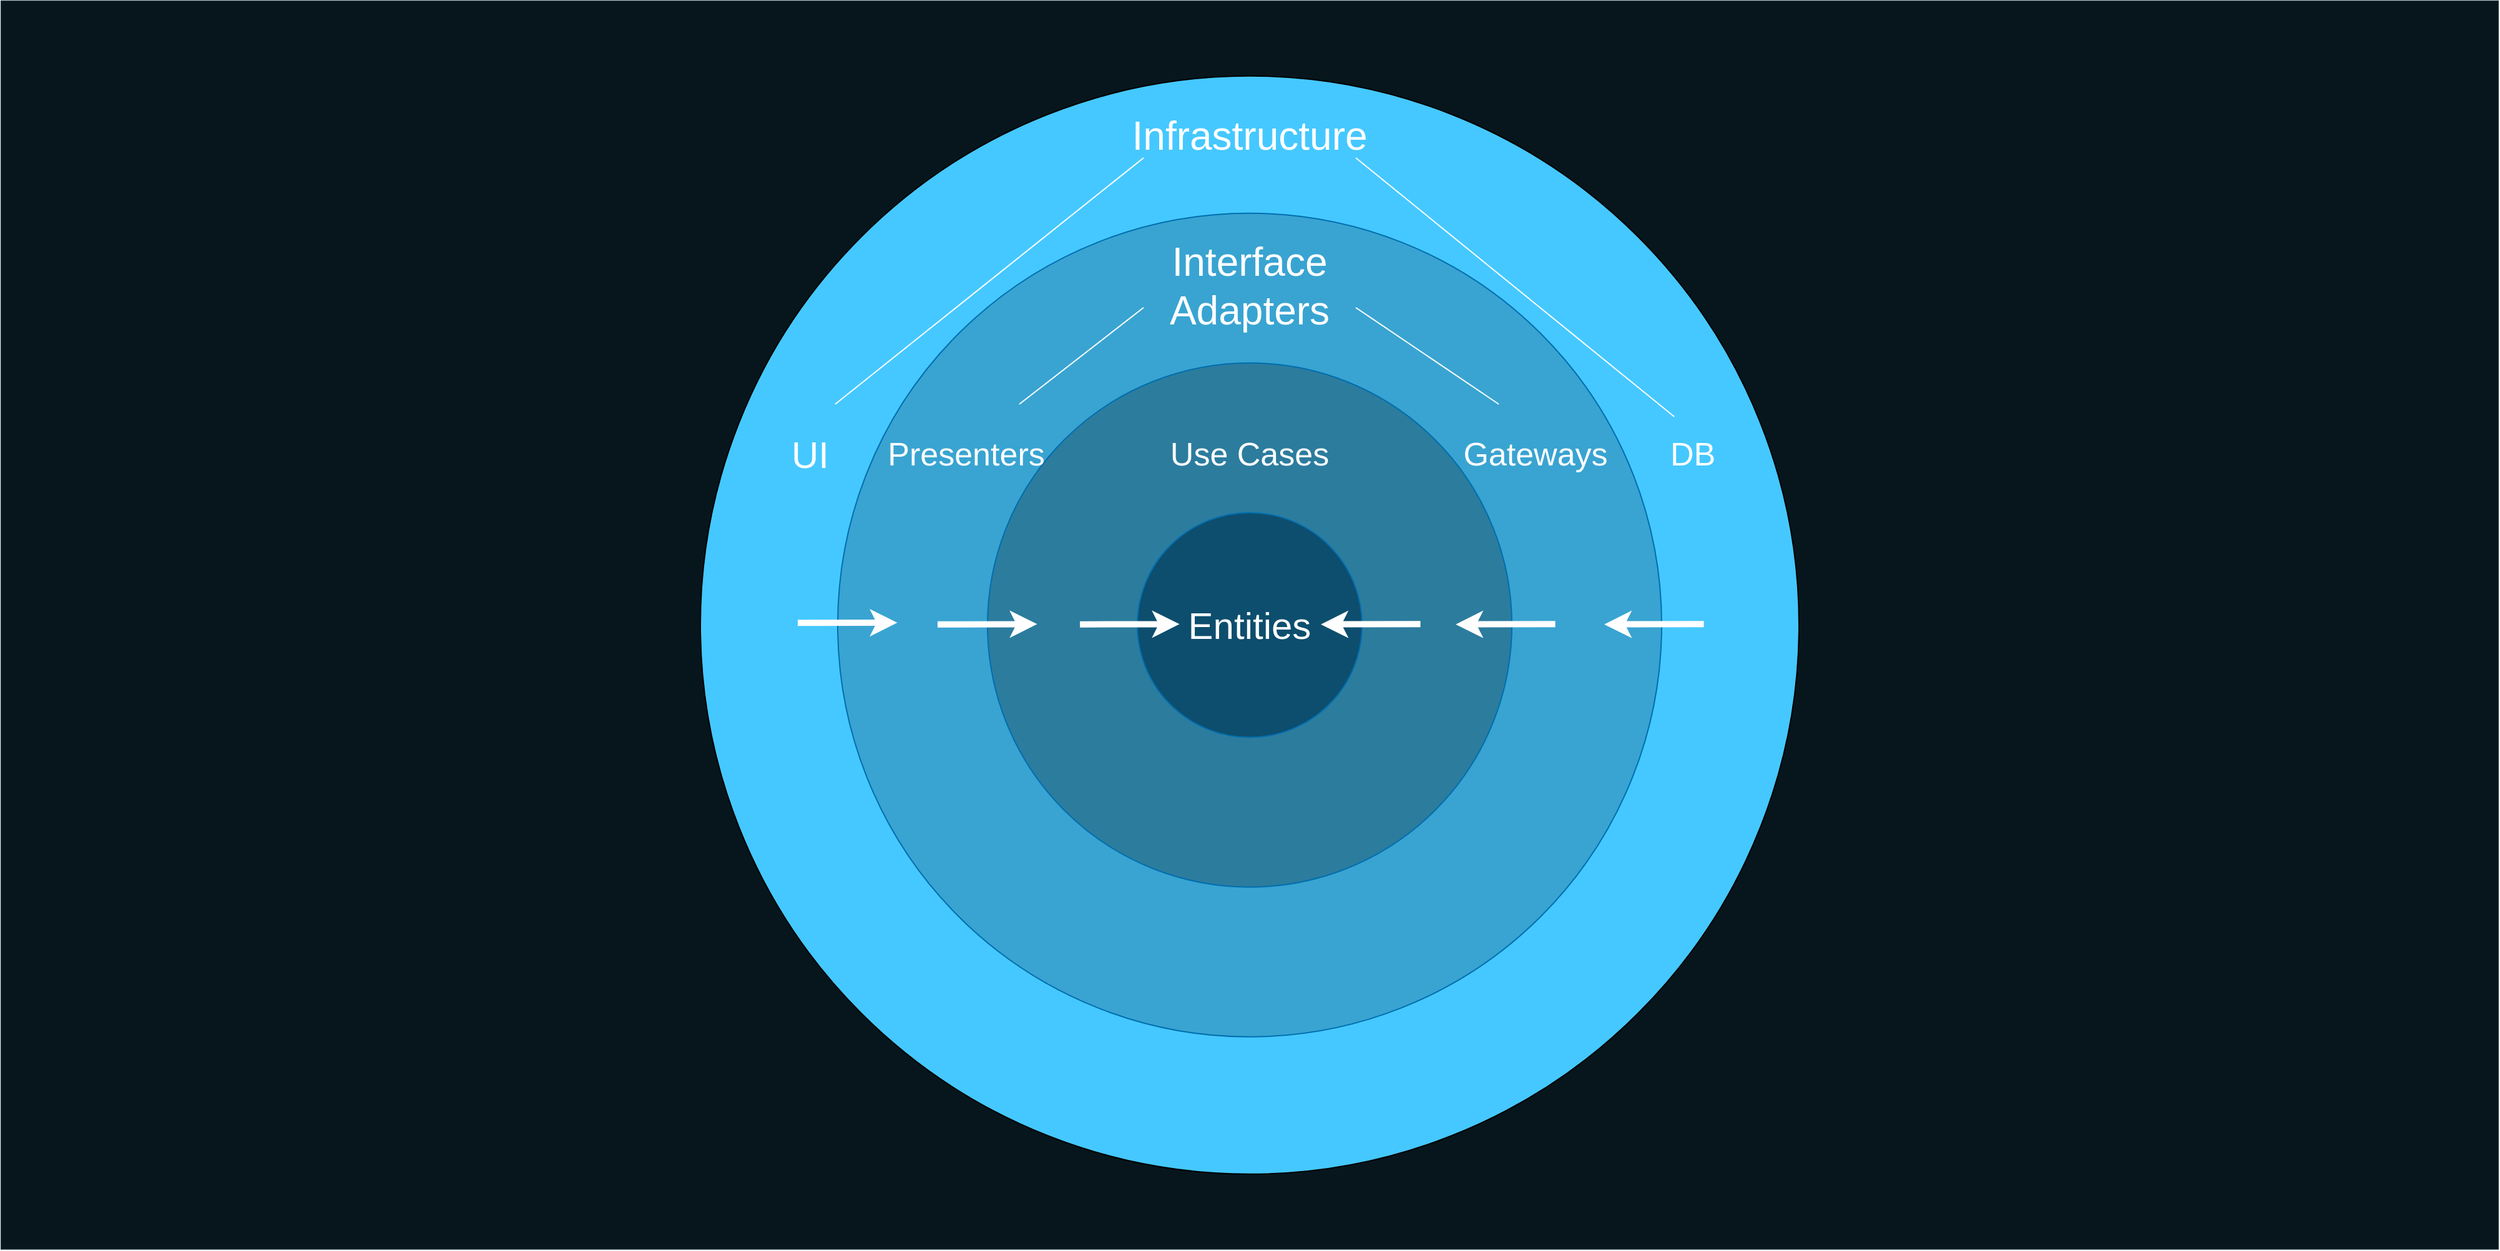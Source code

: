 <mxfile version="13.2.4" type="device"><diagram name="Page-1" id="b5b7bab2-c9e2-2cf4-8b2a-24fd1a2a6d21"><mxGraphModel dx="4512" dy="2343" grid="1" gridSize="10" guides="1" tooltips="1" connect="1" arrows="1" fold="1" page="1" pageScale="1" pageWidth="827" pageHeight="1169" background="#ffffff" math="0" shadow="0"><root><mxCell id="0"/><mxCell id="1" parent="0"/><mxCell id="crDRbli0xWPwZ9U8P9Jx-28" value="" style="rounded=0;whiteSpace=wrap;html=1;fillColor=#07161C;fontSize=30;fontColor=#FFFFFF;strokeColor=#0C242E;" parent="1" vertex="1"><mxGeometry x="-2440" y="-503.12" width="2000" height="1000" as="geometry"/></mxCell><mxCell id="crDRbli0xWPwZ9U8P9Jx-9" value="" style="ellipse;whiteSpace=wrap;html=1;aspect=fixed;fillColor=#45C8FF;fontSize=30;labelPosition=center;verticalLabelPosition=top;align=center;verticalAlign=bottom;" parent="1" vertex="1"><mxGeometry x="-1880" y="-443.12" width="880" height="880" as="geometry"/></mxCell><mxCell id="crDRbli0xWPwZ9U8P9Jx-5" value="" style="ellipse;whiteSpace=wrap;html=1;aspect=fixed;fillColor=#39A4D1;fontSize=30;labelPosition=center;verticalLabelPosition=top;align=center;verticalAlign=bottom;fontStyle=0;strokeColor=#006EAF;fontColor=#ffffff;" parent="1" vertex="1"><mxGeometry x="-1770" y="-333.12" width="660" height="660" as="geometry"/></mxCell><mxCell id="crDRbli0xWPwZ9U8P9Jx-3" value="" style="ellipse;whiteSpace=wrap;html=1;aspect=fixed;fillColor=#2C7C9E;fontSize=30;labelPosition=center;verticalLabelPosition=top;align=center;verticalAlign=bottom;strokeColor=#006EAF;fontColor=#ffffff;" parent="1" vertex="1"><mxGeometry x="-1650" y="-213.12" width="420" height="420" as="geometry"/></mxCell><mxCell id="crDRbli0xWPwZ9U8P9Jx-2" value="&lt;span style=&quot;font-weight: normal&quot;&gt;Entities&lt;/span&gt;" style="ellipse;whiteSpace=wrap;html=1;aspect=fixed;fillColor=#0D4E6E;fontSize=30;fontStyle=1;strokeColor=#006EAF;fontColor=#ffffff;" parent="1" vertex="1"><mxGeometry x="-1530" y="-93.12" width="180" height="180" as="geometry"/></mxCell><mxCell id="crDRbli0xWPwZ9U8P9Jx-4" value="Use Cases" style="text;html=1;strokeColor=none;fillColor=none;align=center;verticalAlign=middle;whiteSpace=wrap;rounded=0;fontSize=26;fontStyle=0;fontColor=#FFFFFF;" parent="1" vertex="1"><mxGeometry x="-1525" y="-175.12" width="170" height="70" as="geometry"/></mxCell><mxCell id="crDRbli0xWPwZ9U8P9Jx-6" value="Presenters" style="text;html=1;strokeColor=none;fillColor=none;align=center;verticalAlign=middle;whiteSpace=wrap;rounded=0;fontSize=26;fontStyle=0;fontColor=#FFFFFF;" parent="1" vertex="1"><mxGeometry x="-1752" y="-180.12" width="170" height="80" as="geometry"/></mxCell><mxCell id="crDRbli0xWPwZ9U8P9Jx-7" value="Gateways" style="text;html=1;strokeColor=none;fillColor=none;align=center;verticalAlign=middle;whiteSpace=wrap;rounded=0;fontSize=26;fontStyle=0;fontColor=#FFFFFF;" parent="1" vertex="1"><mxGeometry x="-1270" y="-180.12" width="118" height="80" as="geometry"/></mxCell><mxCell id="crDRbli0xWPwZ9U8P9Jx-10" value="DB" style="text;html=1;strokeColor=none;fillColor=none;align=center;verticalAlign=middle;whiteSpace=wrap;rounded=0;fontSize=26;fontStyle=0;fontColor=#FFFFFF;" parent="1" vertex="1"><mxGeometry x="-1140" y="-165.12" width="110" height="50" as="geometry"/></mxCell><mxCell id="crDRbli0xWPwZ9U8P9Jx-11" value="UI" style="text;html=1;strokeColor=none;fillColor=none;align=center;verticalAlign=middle;whiteSpace=wrap;rounded=0;fontSize=30;fontStyle=0;fontColor=#FFFFFF;" parent="1" vertex="1"><mxGeometry x="-1832" y="-180.12" width="80" height="80" as="geometry"/></mxCell><mxCell id="KN3CI6yh6VGvBSLB6Sde-1" value="" style="endArrow=classic;html=1;labelBackgroundColor=none;strokeColor=#FFFFFF;strokeWidth=5;fontSize=17;fontColor=#FFFFFF;exitX=0.155;exitY=0.463;exitDx=0;exitDy=0;exitPerimeter=0;entryX=0.102;entryY=0.499;entryDx=0;entryDy=0;entryPerimeter=0;" parent="1" edge="1"><mxGeometry width="50" height="50" relative="1" as="geometry"><mxPoint x="-1802" y="-4.83" as="sourcePoint"/><mxPoint x="-1722.24" y="-5" as="targetPoint"/></mxGeometry></mxCell><mxCell id="KN3CI6yh6VGvBSLB6Sde-2" value="" style="endArrow=classic;html=1;labelBackgroundColor=none;strokeColor=#FFFFFF;strokeWidth=5;fontSize=17;fontColor=#FFFFFF;exitX=0.155;exitY=0.463;exitDx=0;exitDy=0;exitPerimeter=0;entryX=0.102;entryY=0.499;entryDx=0;entryDy=0;entryPerimeter=0;" parent="1" edge="1"><mxGeometry width="50" height="50" relative="1" as="geometry"><mxPoint x="-1690" y="-3.66" as="sourcePoint"/><mxPoint x="-1610.24" y="-3.83" as="targetPoint"/></mxGeometry></mxCell><mxCell id="KN3CI6yh6VGvBSLB6Sde-3" value="" style="endArrow=classic;html=1;labelBackgroundColor=none;strokeColor=#FFFFFF;strokeWidth=5;fontSize=17;fontColor=#FFFFFF;exitX=0.155;exitY=0.463;exitDx=0;exitDy=0;exitPerimeter=0;entryX=0.102;entryY=0.499;entryDx=0;entryDy=0;entryPerimeter=0;" parent="1" edge="1"><mxGeometry width="50" height="50" relative="1" as="geometry"><mxPoint x="-1576" y="-3.66" as="sourcePoint"/><mxPoint x="-1496.24" y="-3.83" as="targetPoint"/></mxGeometry></mxCell><mxCell id="KN3CI6yh6VGvBSLB6Sde-4" value="" style="endArrow=none;html=1;labelBackgroundColor=none;strokeColor=#FFFFFF;strokeWidth=5;fontSize=17;fontColor=#FFFFFF;exitX=0.155;exitY=0.463;exitDx=0;exitDy=0;exitPerimeter=0;entryX=0.102;entryY=0.499;entryDx=0;entryDy=0;entryPerimeter=0;startArrow=classic;startFill=0;endFill=0;" parent="1" edge="1"><mxGeometry width="50" height="50" relative="1" as="geometry"><mxPoint x="-1383" y="-3.66" as="sourcePoint"/><mxPoint x="-1303.24" y="-3.83" as="targetPoint"/></mxGeometry></mxCell><mxCell id="KN3CI6yh6VGvBSLB6Sde-7" value="" style="endArrow=none;html=1;labelBackgroundColor=none;strokeColor=#FFFFFF;strokeWidth=5;fontSize=17;fontColor=#FFFFFF;exitX=0.155;exitY=0.463;exitDx=0;exitDy=0;exitPerimeter=0;entryX=0.102;entryY=0.499;entryDx=0;entryDy=0;entryPerimeter=0;startArrow=classic;startFill=0;endFill=0;" parent="1" edge="1"><mxGeometry width="50" height="50" relative="1" as="geometry"><mxPoint x="-1275" y="-3.66" as="sourcePoint"/><mxPoint x="-1195.24" y="-3.83" as="targetPoint"/></mxGeometry></mxCell><mxCell id="KN3CI6yh6VGvBSLB6Sde-8" value="" style="endArrow=none;html=1;labelBackgroundColor=none;strokeColor=#FFFFFF;strokeWidth=5;fontSize=17;fontColor=#FFFFFF;exitX=0.155;exitY=0.463;exitDx=0;exitDy=0;exitPerimeter=0;entryX=0.102;entryY=0.499;entryDx=0;entryDy=0;entryPerimeter=0;startArrow=classic;startFill=0;endFill=0;" parent="1" edge="1"><mxGeometry width="50" height="50" relative="1" as="geometry"><mxPoint x="-1156.0" y="-3.66" as="sourcePoint"/><mxPoint x="-1076.24" y="-3.83" as="targetPoint"/></mxGeometry></mxCell><mxCell id="KN3CI6yh6VGvBSLB6Sde-9" value="Interface Adapters" style="text;html=1;strokeColor=none;fillColor=none;align=center;verticalAlign=middle;whiteSpace=wrap;rounded=0;fontSize=32;fontStyle=0;fontColor=#FFFFFF;" parent="1" vertex="1"><mxGeometry x="-1525" y="-310" width="170" height="70" as="geometry"/></mxCell><mxCell id="KN3CI6yh6VGvBSLB6Sde-10" value="Infrastructure" style="text;html=1;strokeColor=none;fillColor=none;align=center;verticalAlign=middle;whiteSpace=wrap;rounded=0;fontSize=32;fontStyle=0;fontColor=#FFFFFF;" parent="1" vertex="1"><mxGeometry x="-1525" y="-430" width="170" height="70" as="geometry"/></mxCell><mxCell id="KN3CI6yh6VGvBSLB6Sde-12" value="" style="endArrow=none;html=1;labelBackgroundColor=none;strokeColor=#FFFFFF;strokeWidth=1;fontSize=32;fontColor=#FFFFFF;entryX=0;entryY=0.75;entryDx=0;entryDy=0;exitX=0.75;exitY=0;exitDx=0;exitDy=0;" parent="1" source="crDRbli0xWPwZ9U8P9Jx-6" target="KN3CI6yh6VGvBSLB6Sde-9" edge="1"><mxGeometry width="50" height="50" relative="1" as="geometry"><mxPoint x="-2250" y="10" as="sourcePoint"/><mxPoint x="-2200" y="-40" as="targetPoint"/></mxGeometry></mxCell><mxCell id="KN3CI6yh6VGvBSLB6Sde-13" value="" style="endArrow=none;html=1;labelBackgroundColor=none;strokeColor=#FFFFFF;strokeWidth=1;fontSize=32;fontColor=#FFFFFF;entryX=1;entryY=0.75;entryDx=0;entryDy=0;exitX=0.25;exitY=0;exitDx=0;exitDy=0;" parent="1" source="crDRbli0xWPwZ9U8P9Jx-7" target="KN3CI6yh6VGvBSLB6Sde-9" edge="1"><mxGeometry width="50" height="50" relative="1" as="geometry"><mxPoint x="-1614.5" y="-170.12" as="sourcePoint"/><mxPoint x="-1515.0" y="-247.5" as="targetPoint"/></mxGeometry></mxCell><mxCell id="KN3CI6yh6VGvBSLB6Sde-14" value="" style="endArrow=none;html=1;labelBackgroundColor=none;strokeColor=#FFFFFF;strokeWidth=1;fontSize=32;fontColor=#FFFFFF;entryX=0;entryY=0.75;entryDx=0;entryDy=0;exitX=0.75;exitY=0;exitDx=0;exitDy=0;" parent="1" source="crDRbli0xWPwZ9U8P9Jx-11" target="KN3CI6yh6VGvBSLB6Sde-10" edge="1"><mxGeometry width="50" height="50" relative="1" as="geometry"><mxPoint x="-1604.5" y="-160.12" as="sourcePoint"/><mxPoint x="-1505.0" y="-237.5" as="targetPoint"/></mxGeometry></mxCell><mxCell id="KN3CI6yh6VGvBSLB6Sde-15" value="" style="endArrow=none;html=1;labelBackgroundColor=none;strokeColor=#FFFFFF;strokeWidth=1;fontSize=32;fontColor=#FFFFFF;entryX=1;entryY=0.75;entryDx=0;entryDy=0;exitX=0.364;exitY=-0.1;exitDx=0;exitDy=0;exitPerimeter=0;" parent="1" source="crDRbli0xWPwZ9U8P9Jx-10" target="KN3CI6yh6VGvBSLB6Sde-10" edge="1"><mxGeometry width="50" height="50" relative="1" as="geometry"><mxPoint x="-1762" y="-170.12" as="sourcePoint"/><mxPoint x="-1515.0" y="-367.5" as="targetPoint"/></mxGeometry></mxCell></root></mxGraphModel></diagram></mxfile>